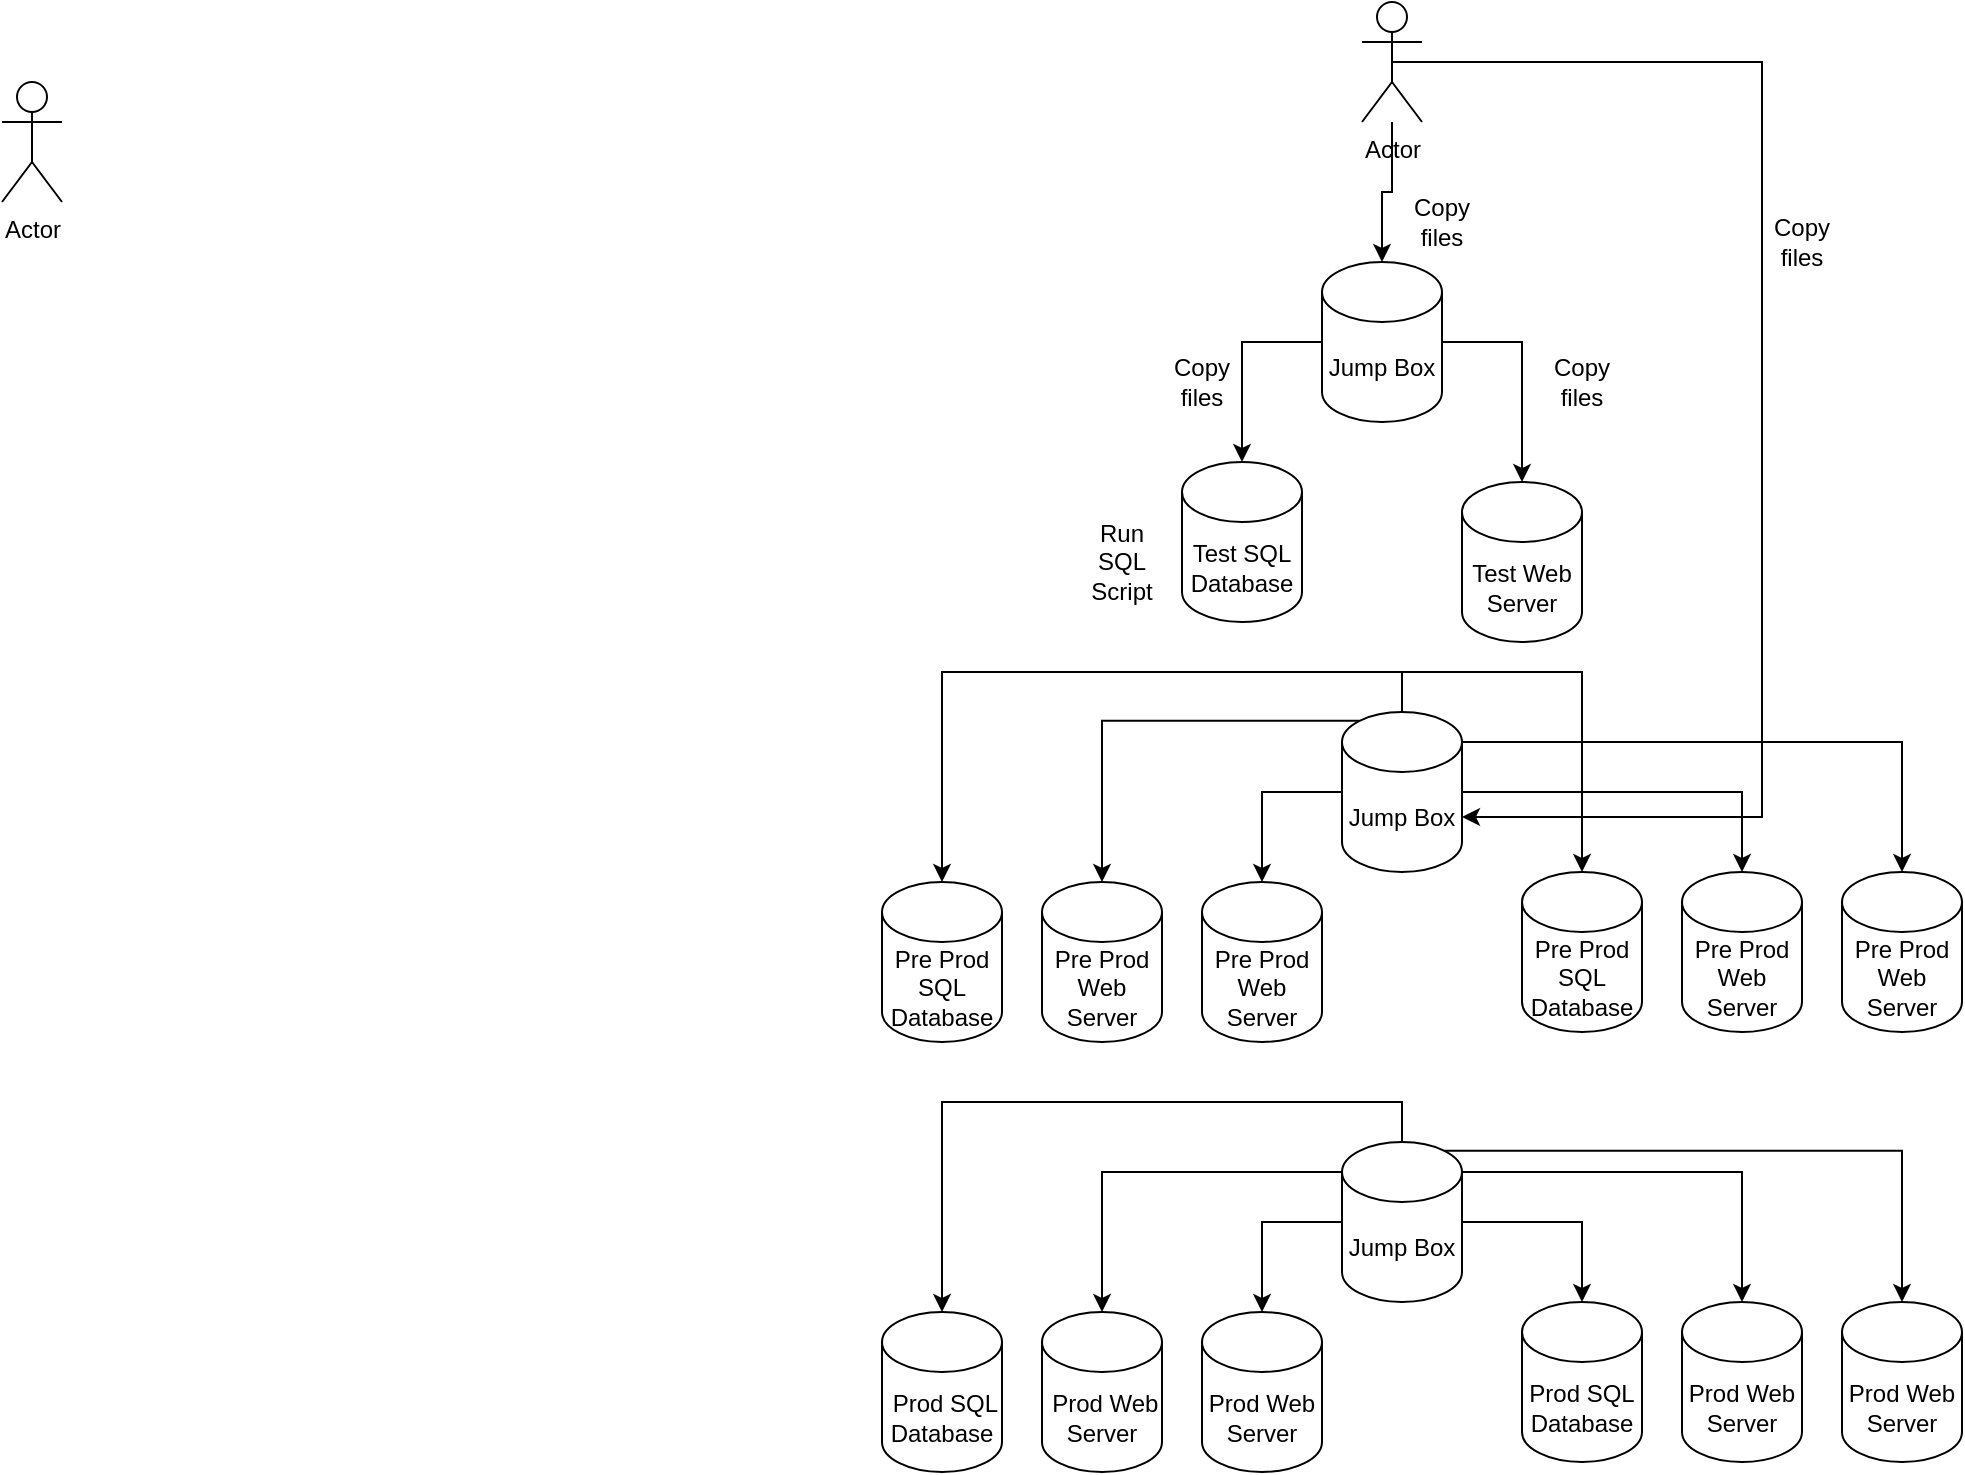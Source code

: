 <mxfile version="14.2.9" type="github">
  <diagram id="-gQqazLIwscCpqw2A1-1" name="Page-1">
    <mxGraphModel dx="1182" dy="732" grid="1" gridSize="10" guides="1" tooltips="1" connect="1" arrows="1" fold="1" page="1" pageScale="1" pageWidth="1169" pageHeight="827" math="0" shadow="0">
      <root>
        <mxCell id="0" />
        <mxCell id="1" parent="0" />
        <mxCell id="94rFRu-ZrwrCg0cZfIQB-1" value="Actor" style="shape=umlActor;verticalLabelPosition=bottom;verticalAlign=top;html=1;outlineConnect=0;" vertex="1" parent="1">
          <mxGeometry x="170" y="70" width="30" height="60" as="geometry" />
        </mxCell>
        <mxCell id="94rFRu-ZrwrCg0cZfIQB-14" value="" style="edgeStyle=orthogonalEdgeStyle;rounded=0;orthogonalLoop=1;jettySize=auto;html=1;" edge="1" parent="1" source="94rFRu-ZrwrCg0cZfIQB-2" target="94rFRu-ZrwrCg0cZfIQB-11">
          <mxGeometry relative="1" as="geometry" />
        </mxCell>
        <mxCell id="94rFRu-ZrwrCg0cZfIQB-31" style="edgeStyle=orthogonalEdgeStyle;rounded=0;orthogonalLoop=1;jettySize=auto;html=1;exitX=0.5;exitY=0.5;exitDx=0;exitDy=0;exitPerimeter=0;entryX=1;entryY=0;entryDx=0;entryDy=52.5;entryPerimeter=0;" edge="1" parent="1" source="94rFRu-ZrwrCg0cZfIQB-2" target="94rFRu-ZrwrCg0cZfIQB-30">
          <mxGeometry relative="1" as="geometry">
            <mxPoint x="1050" y="430" as="targetPoint" />
            <Array as="points">
              <mxPoint x="1050" y="60" />
              <mxPoint x="1050" y="438" />
            </Array>
          </mxGeometry>
        </mxCell>
        <mxCell id="94rFRu-ZrwrCg0cZfIQB-2" value="Actor" style="shape=umlActor;verticalLabelPosition=bottom;verticalAlign=top;html=1;outlineConnect=0;" vertex="1" parent="1">
          <mxGeometry x="850" y="30" width="30" height="60" as="geometry" />
        </mxCell>
        <mxCell id="94rFRu-ZrwrCg0cZfIQB-3" value="Test SQL Database" style="shape=cylinder3;whiteSpace=wrap;html=1;boundedLbl=1;backgroundOutline=1;size=15;" vertex="1" parent="1">
          <mxGeometry x="760" y="260" width="60" height="80" as="geometry" />
        </mxCell>
        <mxCell id="94rFRu-ZrwrCg0cZfIQB-4" value="Test Web Server" style="shape=cylinder3;whiteSpace=wrap;html=1;boundedLbl=1;backgroundOutline=1;size=15;" vertex="1" parent="1">
          <mxGeometry x="900" y="270" width="60" height="80" as="geometry" />
        </mxCell>
        <mxCell id="94rFRu-ZrwrCg0cZfIQB-5" value="Pre Prod SQL Database" style="shape=cylinder3;whiteSpace=wrap;html=1;boundedLbl=1;backgroundOutline=1;size=15;" vertex="1" parent="1">
          <mxGeometry x="610" y="470" width="60" height="80" as="geometry" />
        </mxCell>
        <mxCell id="94rFRu-ZrwrCg0cZfIQB-6" value="Pre Prod Web Server" style="shape=cylinder3;whiteSpace=wrap;html=1;boundedLbl=1;backgroundOutline=1;size=15;" vertex="1" parent="1">
          <mxGeometry x="690" y="470" width="60" height="80" as="geometry" />
        </mxCell>
        <mxCell id="94rFRu-ZrwrCg0cZfIQB-7" value="Pre Prod Web Server" style="shape=cylinder3;whiteSpace=wrap;html=1;boundedLbl=1;backgroundOutline=1;size=15;" vertex="1" parent="1">
          <mxGeometry x="770" y="470" width="60" height="80" as="geometry" />
        </mxCell>
        <mxCell id="94rFRu-ZrwrCg0cZfIQB-15" value="" style="edgeStyle=orthogonalEdgeStyle;rounded=0;orthogonalLoop=1;jettySize=auto;html=1;" edge="1" parent="1" source="94rFRu-ZrwrCg0cZfIQB-11" target="94rFRu-ZrwrCg0cZfIQB-4">
          <mxGeometry relative="1" as="geometry" />
        </mxCell>
        <mxCell id="94rFRu-ZrwrCg0cZfIQB-16" style="edgeStyle=orthogonalEdgeStyle;rounded=0;orthogonalLoop=1;jettySize=auto;html=1;exitX=0;exitY=0.5;exitDx=0;exitDy=0;exitPerimeter=0;entryX=0.5;entryY=0;entryDx=0;entryDy=0;entryPerimeter=0;" edge="1" parent="1" source="94rFRu-ZrwrCg0cZfIQB-11" target="94rFRu-ZrwrCg0cZfIQB-3">
          <mxGeometry relative="1" as="geometry" />
        </mxCell>
        <mxCell id="94rFRu-ZrwrCg0cZfIQB-11" value="Jump Box" style="shape=cylinder3;whiteSpace=wrap;html=1;boundedLbl=1;backgroundOutline=1;size=15;" vertex="1" parent="1">
          <mxGeometry x="830" y="160" width="60" height="80" as="geometry" />
        </mxCell>
        <mxCell id="94rFRu-ZrwrCg0cZfIQB-20" value="Copy files" style="text;html=1;strokeColor=none;fillColor=none;align=center;verticalAlign=middle;whiteSpace=wrap;rounded=0;" vertex="1" parent="1">
          <mxGeometry x="750" y="210" width="40" height="20" as="geometry" />
        </mxCell>
        <mxCell id="94rFRu-ZrwrCg0cZfIQB-21" value="Copy files" style="text;html=1;strokeColor=none;fillColor=none;align=center;verticalAlign=middle;whiteSpace=wrap;rounded=0;" vertex="1" parent="1">
          <mxGeometry x="940" y="210" width="40" height="20" as="geometry" />
        </mxCell>
        <mxCell id="94rFRu-ZrwrCg0cZfIQB-25" value="Copy files" style="text;html=1;strokeColor=none;fillColor=none;align=center;verticalAlign=middle;whiteSpace=wrap;rounded=0;" vertex="1" parent="1">
          <mxGeometry x="870" y="130" width="40" height="20" as="geometry" />
        </mxCell>
        <mxCell id="94rFRu-ZrwrCg0cZfIQB-26" value="Run SQL Script" style="text;html=1;strokeColor=none;fillColor=none;align=center;verticalAlign=middle;whiteSpace=wrap;rounded=0;" vertex="1" parent="1">
          <mxGeometry x="710" y="300" width="40" height="20" as="geometry" />
        </mxCell>
        <mxCell id="94rFRu-ZrwrCg0cZfIQB-27" value="Pre Prod SQL Database" style="shape=cylinder3;whiteSpace=wrap;html=1;boundedLbl=1;backgroundOutline=1;size=15;" vertex="1" parent="1">
          <mxGeometry x="930" y="465" width="60" height="80" as="geometry" />
        </mxCell>
        <mxCell id="94rFRu-ZrwrCg0cZfIQB-28" value="Pre Prod Web Server" style="shape=cylinder3;whiteSpace=wrap;html=1;boundedLbl=1;backgroundOutline=1;size=15;" vertex="1" parent="1">
          <mxGeometry x="1010" y="465" width="60" height="80" as="geometry" />
        </mxCell>
        <mxCell id="94rFRu-ZrwrCg0cZfIQB-29" value="Pre Prod Web Server" style="shape=cylinder3;whiteSpace=wrap;html=1;boundedLbl=1;backgroundOutline=1;size=15;" vertex="1" parent="1">
          <mxGeometry x="1090" y="465" width="60" height="80" as="geometry" />
        </mxCell>
        <mxCell id="94rFRu-ZrwrCg0cZfIQB-33" style="edgeStyle=orthogonalEdgeStyle;rounded=0;orthogonalLoop=1;jettySize=auto;html=1;exitX=0;exitY=0.5;exitDx=0;exitDy=0;exitPerimeter=0;entryX=0.5;entryY=0;entryDx=0;entryDy=0;entryPerimeter=0;" edge="1" parent="1" source="94rFRu-ZrwrCg0cZfIQB-30" target="94rFRu-ZrwrCg0cZfIQB-7">
          <mxGeometry relative="1" as="geometry" />
        </mxCell>
        <mxCell id="94rFRu-ZrwrCg0cZfIQB-34" style="edgeStyle=orthogonalEdgeStyle;rounded=0;orthogonalLoop=1;jettySize=auto;html=1;exitX=0.145;exitY=0;exitDx=0;exitDy=4.35;exitPerimeter=0;entryX=0.5;entryY=0;entryDx=0;entryDy=0;entryPerimeter=0;" edge="1" parent="1" source="94rFRu-ZrwrCg0cZfIQB-30" target="94rFRu-ZrwrCg0cZfIQB-6">
          <mxGeometry relative="1" as="geometry" />
        </mxCell>
        <mxCell id="94rFRu-ZrwrCg0cZfIQB-35" style="edgeStyle=orthogonalEdgeStyle;rounded=0;orthogonalLoop=1;jettySize=auto;html=1;exitX=0.5;exitY=0;exitDx=0;exitDy=0;exitPerimeter=0;entryX=0.5;entryY=0;entryDx=0;entryDy=0;entryPerimeter=0;" edge="1" parent="1" source="94rFRu-ZrwrCg0cZfIQB-30" target="94rFRu-ZrwrCg0cZfIQB-5">
          <mxGeometry relative="1" as="geometry" />
        </mxCell>
        <mxCell id="94rFRu-ZrwrCg0cZfIQB-36" style="edgeStyle=orthogonalEdgeStyle;rounded=0;orthogonalLoop=1;jettySize=auto;html=1;exitX=0.5;exitY=0;exitDx=0;exitDy=0;exitPerimeter=0;entryX=0.5;entryY=0;entryDx=0;entryDy=0;entryPerimeter=0;" edge="1" parent="1" source="94rFRu-ZrwrCg0cZfIQB-30" target="94rFRu-ZrwrCg0cZfIQB-27">
          <mxGeometry relative="1" as="geometry" />
        </mxCell>
        <mxCell id="94rFRu-ZrwrCg0cZfIQB-37" style="edgeStyle=orthogonalEdgeStyle;rounded=0;orthogonalLoop=1;jettySize=auto;html=1;exitX=1;exitY=0.5;exitDx=0;exitDy=0;exitPerimeter=0;entryX=0.5;entryY=0;entryDx=0;entryDy=0;entryPerimeter=0;" edge="1" parent="1" source="94rFRu-ZrwrCg0cZfIQB-30" target="94rFRu-ZrwrCg0cZfIQB-28">
          <mxGeometry relative="1" as="geometry" />
        </mxCell>
        <mxCell id="94rFRu-ZrwrCg0cZfIQB-38" style="edgeStyle=orthogonalEdgeStyle;rounded=0;orthogonalLoop=1;jettySize=auto;html=1;exitX=1;exitY=0;exitDx=0;exitDy=15;exitPerimeter=0;entryX=0.5;entryY=0;entryDx=0;entryDy=0;entryPerimeter=0;" edge="1" parent="1" source="94rFRu-ZrwrCg0cZfIQB-30" target="94rFRu-ZrwrCg0cZfIQB-29">
          <mxGeometry relative="1" as="geometry" />
        </mxCell>
        <mxCell id="94rFRu-ZrwrCg0cZfIQB-30" value="Jump Box" style="shape=cylinder3;whiteSpace=wrap;html=1;boundedLbl=1;backgroundOutline=1;size=15;" vertex="1" parent="1">
          <mxGeometry x="840" y="385" width="60" height="80" as="geometry" />
        </mxCell>
        <mxCell id="94rFRu-ZrwrCg0cZfIQB-32" value="Copy files" style="text;html=1;strokeColor=none;fillColor=none;align=center;verticalAlign=middle;whiteSpace=wrap;rounded=0;" vertex="1" parent="1">
          <mxGeometry x="1050" y="140" width="40" height="20" as="geometry" />
        </mxCell>
        <mxCell id="94rFRu-ZrwrCg0cZfIQB-46" style="edgeStyle=orthogonalEdgeStyle;rounded=0;orthogonalLoop=1;jettySize=auto;html=1;" edge="1" parent="1" source="94rFRu-ZrwrCg0cZfIQB-39" target="94rFRu-ZrwrCg0cZfIQB-42">
          <mxGeometry relative="1" as="geometry" />
        </mxCell>
        <mxCell id="94rFRu-ZrwrCg0cZfIQB-47" style="edgeStyle=orthogonalEdgeStyle;rounded=0;orthogonalLoop=1;jettySize=auto;html=1;exitX=0;exitY=0;exitDx=0;exitDy=15;exitPerimeter=0;entryX=0.5;entryY=0;entryDx=0;entryDy=0;entryPerimeter=0;" edge="1" parent="1" source="94rFRu-ZrwrCg0cZfIQB-39" target="94rFRu-ZrwrCg0cZfIQB-41">
          <mxGeometry relative="1" as="geometry" />
        </mxCell>
        <mxCell id="94rFRu-ZrwrCg0cZfIQB-48" style="edgeStyle=orthogonalEdgeStyle;rounded=0;orthogonalLoop=1;jettySize=auto;html=1;exitX=0.5;exitY=0;exitDx=0;exitDy=0;exitPerimeter=0;entryX=0.5;entryY=0;entryDx=0;entryDy=0;entryPerimeter=0;" edge="1" parent="1" source="94rFRu-ZrwrCg0cZfIQB-39" target="94rFRu-ZrwrCg0cZfIQB-40">
          <mxGeometry relative="1" as="geometry" />
        </mxCell>
        <mxCell id="94rFRu-ZrwrCg0cZfIQB-49" style="edgeStyle=orthogonalEdgeStyle;rounded=0;orthogonalLoop=1;jettySize=auto;html=1;exitX=1;exitY=0.5;exitDx=0;exitDy=0;exitPerimeter=0;entryX=0.5;entryY=0;entryDx=0;entryDy=0;entryPerimeter=0;" edge="1" parent="1" source="94rFRu-ZrwrCg0cZfIQB-39" target="94rFRu-ZrwrCg0cZfIQB-43">
          <mxGeometry relative="1" as="geometry" />
        </mxCell>
        <mxCell id="94rFRu-ZrwrCg0cZfIQB-50" style="edgeStyle=orthogonalEdgeStyle;rounded=0;orthogonalLoop=1;jettySize=auto;html=1;exitX=1;exitY=0;exitDx=0;exitDy=15;exitPerimeter=0;entryX=0.5;entryY=0;entryDx=0;entryDy=0;entryPerimeter=0;" edge="1" parent="1" source="94rFRu-ZrwrCg0cZfIQB-39" target="94rFRu-ZrwrCg0cZfIQB-44">
          <mxGeometry relative="1" as="geometry" />
        </mxCell>
        <mxCell id="94rFRu-ZrwrCg0cZfIQB-51" style="edgeStyle=orthogonalEdgeStyle;rounded=0;orthogonalLoop=1;jettySize=auto;html=1;exitX=0.855;exitY=0;exitDx=0;exitDy=4.35;exitPerimeter=0;entryX=0.5;entryY=0;entryDx=0;entryDy=0;entryPerimeter=0;" edge="1" parent="1" source="94rFRu-ZrwrCg0cZfIQB-39" target="94rFRu-ZrwrCg0cZfIQB-45">
          <mxGeometry relative="1" as="geometry" />
        </mxCell>
        <mxCell id="94rFRu-ZrwrCg0cZfIQB-39" value="Jump Box" style="shape=cylinder3;whiteSpace=wrap;html=1;boundedLbl=1;backgroundOutline=1;size=15;" vertex="1" parent="1">
          <mxGeometry x="840" y="600" width="60" height="80" as="geometry" />
        </mxCell>
        <mxCell id="94rFRu-ZrwrCg0cZfIQB-40" value="&amp;nbsp;Prod SQL Database" style="shape=cylinder3;whiteSpace=wrap;html=1;boundedLbl=1;backgroundOutline=1;size=15;" vertex="1" parent="1">
          <mxGeometry x="610" y="685" width="60" height="80" as="geometry" />
        </mxCell>
        <mxCell id="94rFRu-ZrwrCg0cZfIQB-41" value="&amp;nbsp;Prod Web Server" style="shape=cylinder3;whiteSpace=wrap;html=1;boundedLbl=1;backgroundOutline=1;size=15;" vertex="1" parent="1">
          <mxGeometry x="690" y="685" width="60" height="80" as="geometry" />
        </mxCell>
        <mxCell id="94rFRu-ZrwrCg0cZfIQB-42" value="Prod Web Server" style="shape=cylinder3;whiteSpace=wrap;html=1;boundedLbl=1;backgroundOutline=1;size=15;" vertex="1" parent="1">
          <mxGeometry x="770" y="685" width="60" height="80" as="geometry" />
        </mxCell>
        <mxCell id="94rFRu-ZrwrCg0cZfIQB-43" value="Prod SQL Database" style="shape=cylinder3;whiteSpace=wrap;html=1;boundedLbl=1;backgroundOutline=1;size=15;" vertex="1" parent="1">
          <mxGeometry x="930" y="680" width="60" height="80" as="geometry" />
        </mxCell>
        <mxCell id="94rFRu-ZrwrCg0cZfIQB-44" value="Prod Web Server" style="shape=cylinder3;whiteSpace=wrap;html=1;boundedLbl=1;backgroundOutline=1;size=15;" vertex="1" parent="1">
          <mxGeometry x="1010" y="680" width="60" height="80" as="geometry" />
        </mxCell>
        <mxCell id="94rFRu-ZrwrCg0cZfIQB-45" value="Prod Web Server" style="shape=cylinder3;whiteSpace=wrap;html=1;boundedLbl=1;backgroundOutline=1;size=15;" vertex="1" parent="1">
          <mxGeometry x="1090" y="680" width="60" height="80" as="geometry" />
        </mxCell>
      </root>
    </mxGraphModel>
  </diagram>
</mxfile>

